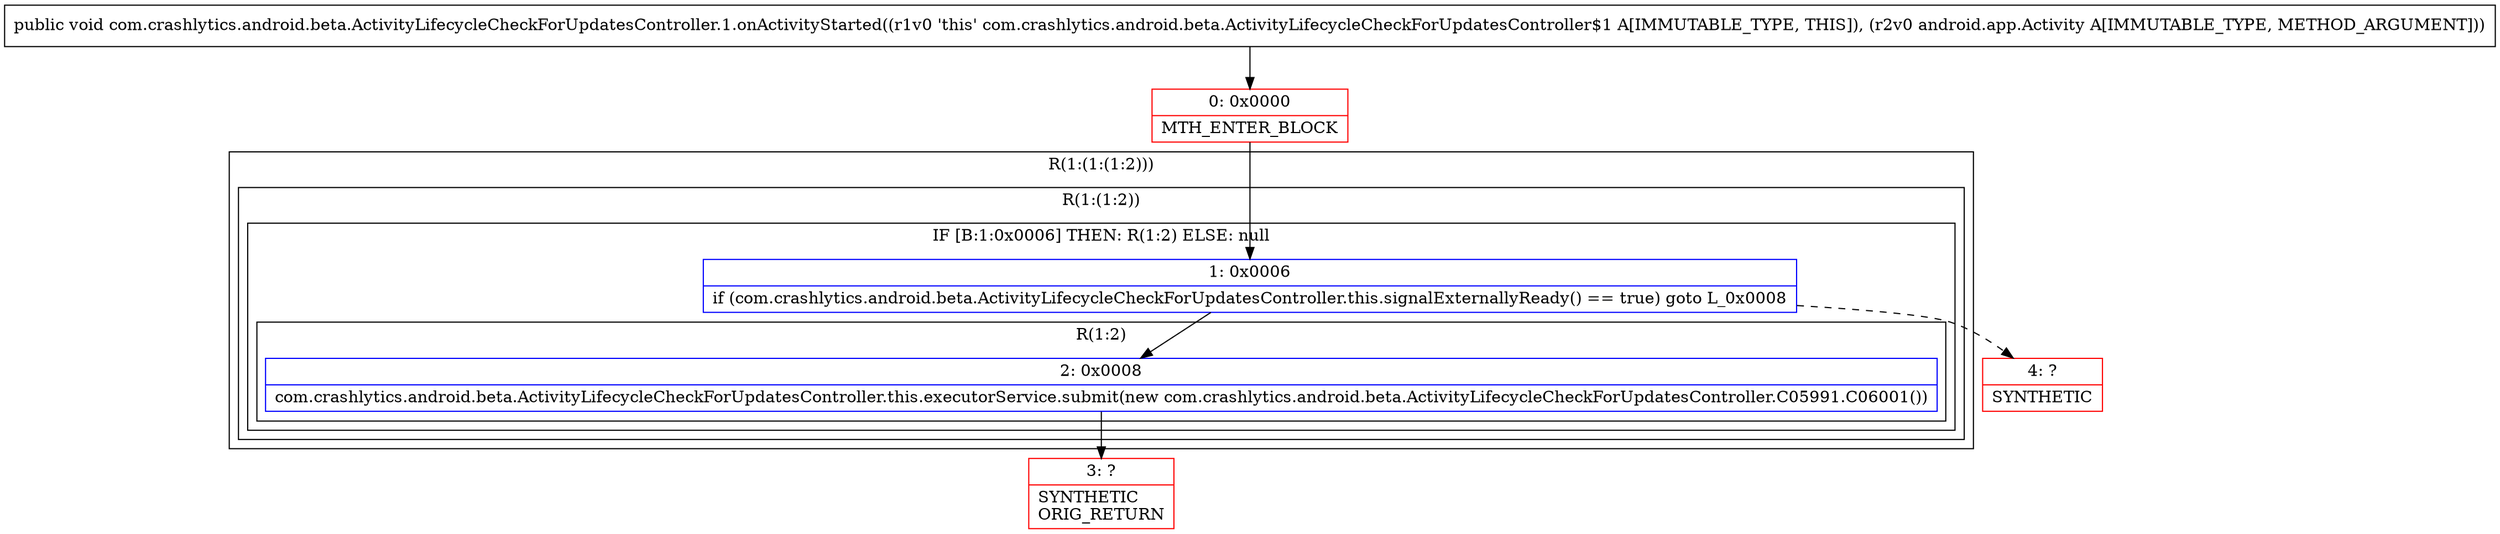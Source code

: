 digraph "CFG forcom.crashlytics.android.beta.ActivityLifecycleCheckForUpdatesController.1.onActivityStarted(Landroid\/app\/Activity;)V" {
subgraph cluster_Region_538212751 {
label = "R(1:(1:(1:2)))";
node [shape=record,color=blue];
subgraph cluster_Region_1575996514 {
label = "R(1:(1:2))";
node [shape=record,color=blue];
subgraph cluster_IfRegion_1130017859 {
label = "IF [B:1:0x0006] THEN: R(1:2) ELSE: null";
node [shape=record,color=blue];
Node_1 [shape=record,label="{1\:\ 0x0006|if (com.crashlytics.android.beta.ActivityLifecycleCheckForUpdatesController.this.signalExternallyReady() == true) goto L_0x0008\l}"];
subgraph cluster_Region_83727627 {
label = "R(1:2)";
node [shape=record,color=blue];
Node_2 [shape=record,label="{2\:\ 0x0008|com.crashlytics.android.beta.ActivityLifecycleCheckForUpdatesController.this.executorService.submit(new com.crashlytics.android.beta.ActivityLifecycleCheckForUpdatesController.C05991.C06001())\l}"];
}
}
}
}
Node_0 [shape=record,color=red,label="{0\:\ 0x0000|MTH_ENTER_BLOCK\l}"];
Node_3 [shape=record,color=red,label="{3\:\ ?|SYNTHETIC\lORIG_RETURN\l}"];
Node_4 [shape=record,color=red,label="{4\:\ ?|SYNTHETIC\l}"];
MethodNode[shape=record,label="{public void com.crashlytics.android.beta.ActivityLifecycleCheckForUpdatesController.1.onActivityStarted((r1v0 'this' com.crashlytics.android.beta.ActivityLifecycleCheckForUpdatesController$1 A[IMMUTABLE_TYPE, THIS]), (r2v0 android.app.Activity A[IMMUTABLE_TYPE, METHOD_ARGUMENT])) }"];
MethodNode -> Node_0;
Node_1 -> Node_2;
Node_1 -> Node_4[style=dashed];
Node_2 -> Node_3;
Node_0 -> Node_1;
}

